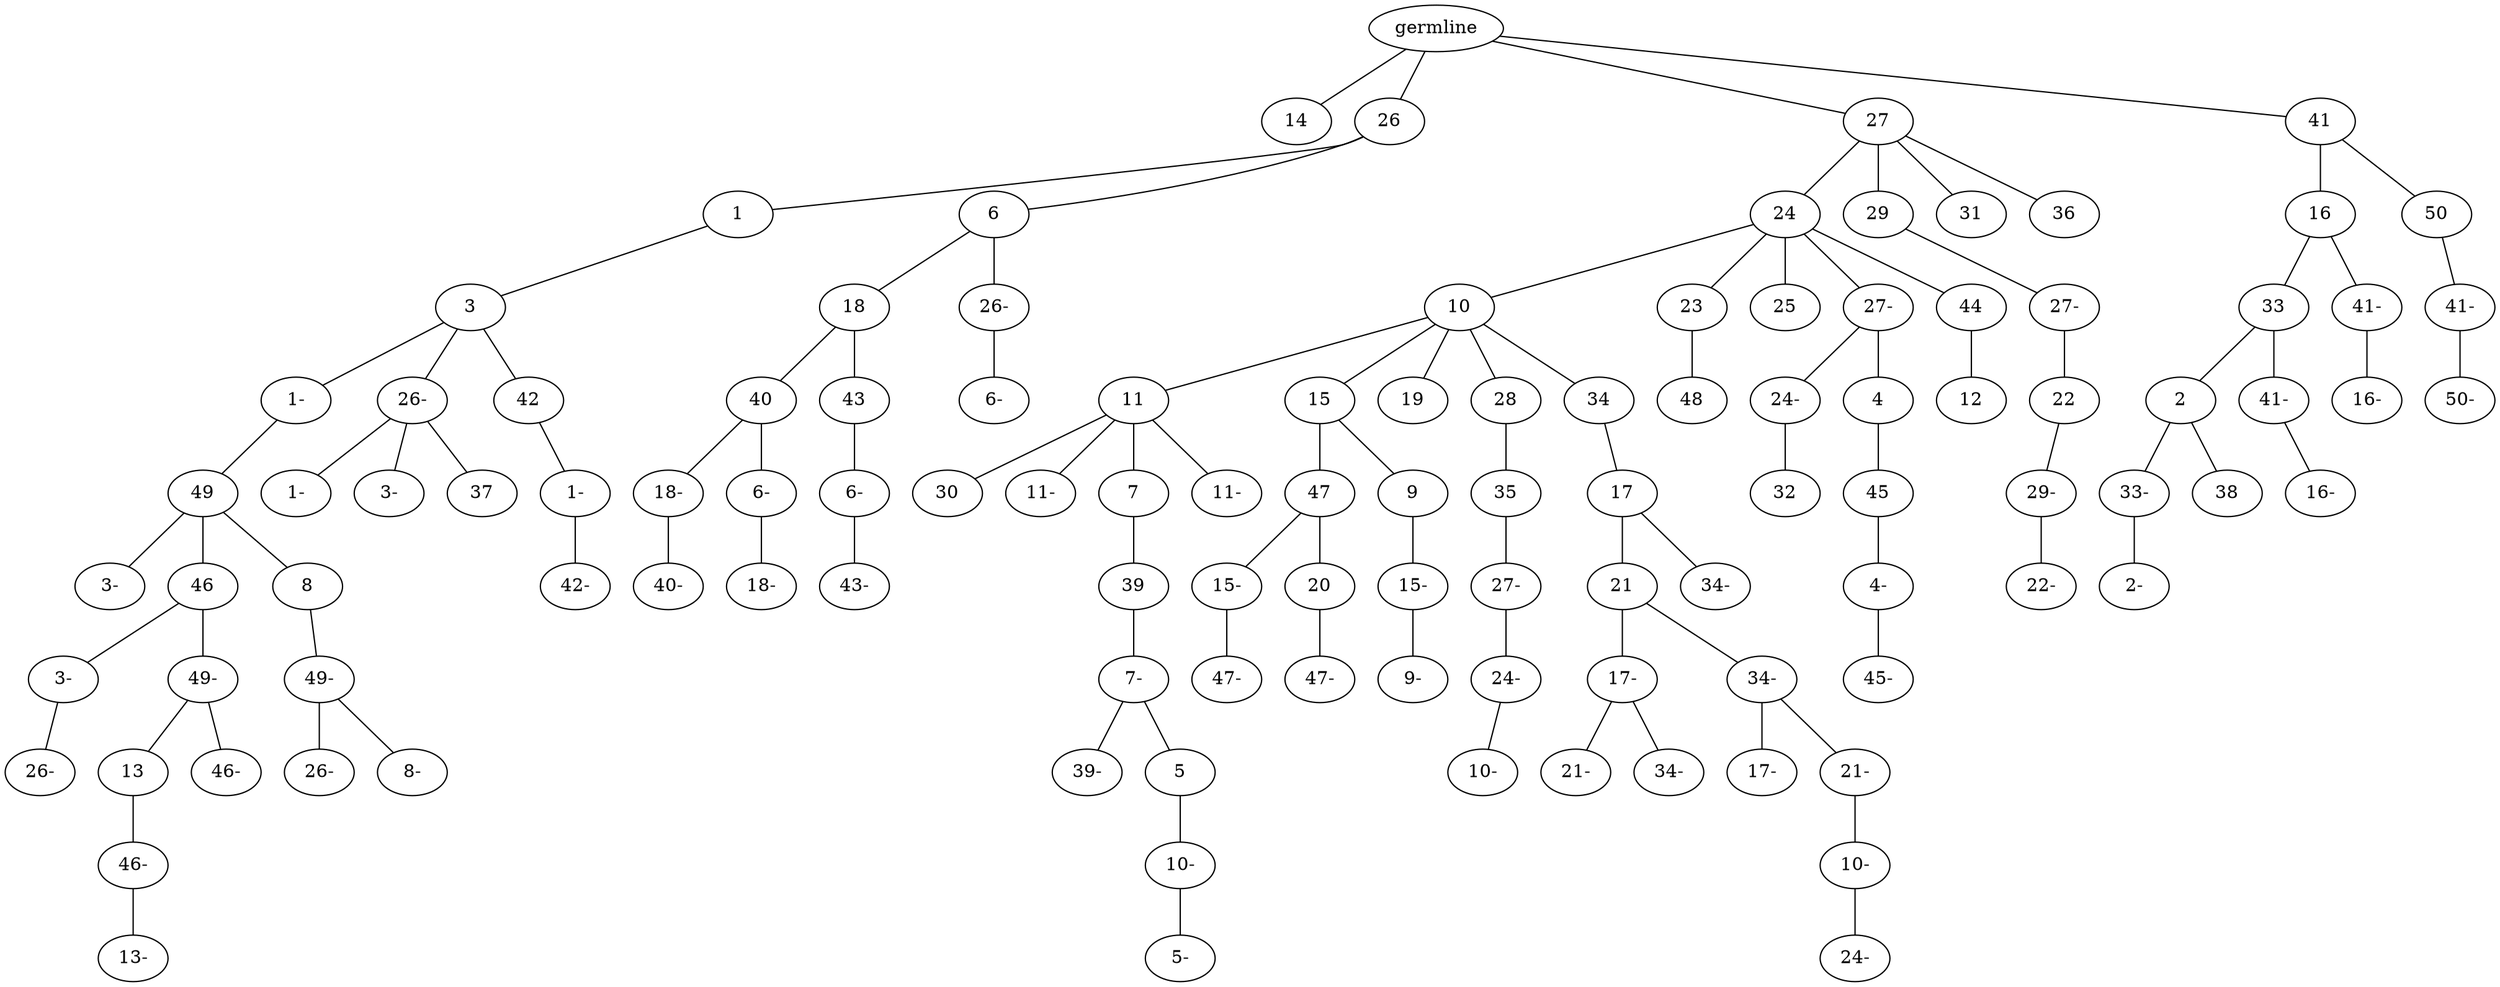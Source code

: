 graph tree {
    "140200544569904" [label="germline"];
    "140200544538576" [label="14"];
    "140200543682672" [label="26"];
    "140200543703152" [label="1"];
    "140200543703488" [label="3"];
    "140200543703632" [label="1-"];
    "140200543770320" [label="49"];
    "140200543768832" [label="3-"];
    "140200543769840" [label="46"];
    "140200543772048" [label="3-"];
    "140200543464512" [label="26-"];
    "140200543770416" [label="49-"];
    "140200543770656" [label="13"];
    "140200543770752" [label="46-"];
    "140200543769600" [label="13-"];
    "140200543769984" [label="46-"];
    "140200543772432" [label="8"];
    "140200543770512" [label="49-"];
    "140200543769696" [label="26-"];
    "140200543768784" [label="8-"];
    "140200543704688" [label="26-"];
    "140200543769024" [label="1-"];
    "140200543768880" [label="3-"];
    "140200543770896" [label="37"];
    "140200543703536" [label="42"];
    "140200543772384" [label="1-"];
    "140200543769744" [label="42-"];
    "140200543704256" [label="6"];
    "140200543704400" [label="18"];
    "140200543768928" [label="40"];
    "140200543769936" [label="18-"];
    "140200543770080" [label="40-"];
    "140200543770272" [label="6-"];
    "140200543771280" [label="18-"];
    "140200543772576" [label="43"];
    "140200543770992" [label="6-"];
    "140200543792192" [label="43-"];
    "140200543704112" [label="26-"];
    "140200543772240" [label="6-"];
    "140200543704976" [label="27"];
    "140200543705696" [label="24"];
    "140200543790848" [label="10"];
    "140200543769360" [label="11"];
    "140200543083584" [label="30"];
    "140200543082912" [label="11-"];
    "140200543083056" [label="7"];
    "140200543083344" [label="39"];
    "140200543084112" [label="7-"];
    "140200543084496" [label="39-"];
    "140200543084352" [label="5"];
    "140200543674816" [label="10-"];
    "140200543674960" [label="5-"];
    "140200543083632" [label="11-"];
    "140200543769312" [label="15"];
    "140200543084256" [label="47"];
    "140200543084208" [label="15-"];
    "140200543674720" [label="47-"];
    "140200543084448" [label="20"];
    "140200543674480" [label="47-"];
    "140200543084160" [label="9"];
    "140200543675776" [label="15-"];
    "140200543674864" [label="9-"];
    "140200543084400" [label="19"];
    "140200543083728" [label="28"];
    "140200543675872" [label="35"];
    "140200543675392" [label="27-"];
    "140200543674576" [label="24-"];
    "140200543676208" [label="10-"];
    "140200543083152" [label="34"];
    "140200543676112" [label="17"];
    "140200543675200" [label="21"];
    "140200543676160" [label="17-"];
    "140200543676400" [label="21-"];
    "140200543676544" [label="34-"];
    "140200543675536" [label="34-"];
    "140200543676784" [label="17-"];
    "140200543676496" [label="21-"];
    "140200543677168" [label="10-"];
    "140200543677120" [label="24-"];
    "140200543675152" [label="34-"];
    "140200543789264" [label="23"];
    "140200543083296" [label="48"];
    "140200543770944" [label="25"];
    "140200543084016" [label="27-"];
    "140200543675728" [label="24-"];
    "140200543675824" [label="32"];
    "140200543677552" [label="4"];
    "140200543676592" [label="45"];
    "140200543678176" [label="4-"];
    "140200543678224" [label="45-"];
    "140200543770224" [label="44"];
    "140200543678032" [label="12"];
    "140200543705888" [label="29"];
    "140200543678080" [label="27-"];
    "140200543677984" [label="22"];
    "140200543678368" [label="29-"];
    "140200543678320" [label="22-"];
    "140200543706560" [label="31"];
    "140200543705312" [label="36"];
    "140200543791520" [label="41"];
    "140200543676352" [label="16"];
    "140200543677648" [label="33"];
    "140200543600704" [label="2"];
    "140200543600848" [label="33-"];
    "140200543601616" [label="2-"];
    "140200543601088" [label="38"];
    "140200543601664" [label="41-"];
    "140200543601424" [label="16-"];
    "140200543677936" [label="41-"];
    "140200543602048" [label="16-"];
    "140200543677744" [label="50"];
    "140200543602096" [label="41-"];
    "140200543601904" [label="50-"];
    "140200544569904" -- "140200544538576";
    "140200544569904" -- "140200543682672";
    "140200544569904" -- "140200543704976";
    "140200544569904" -- "140200543791520";
    "140200543682672" -- "140200543703152";
    "140200543682672" -- "140200543704256";
    "140200543703152" -- "140200543703488";
    "140200543703488" -- "140200543703632";
    "140200543703488" -- "140200543704688";
    "140200543703488" -- "140200543703536";
    "140200543703632" -- "140200543770320";
    "140200543770320" -- "140200543768832";
    "140200543770320" -- "140200543769840";
    "140200543770320" -- "140200543772432";
    "140200543769840" -- "140200543772048";
    "140200543769840" -- "140200543770416";
    "140200543772048" -- "140200543464512";
    "140200543770416" -- "140200543770656";
    "140200543770416" -- "140200543769984";
    "140200543770656" -- "140200543770752";
    "140200543770752" -- "140200543769600";
    "140200543772432" -- "140200543770512";
    "140200543770512" -- "140200543769696";
    "140200543770512" -- "140200543768784";
    "140200543704688" -- "140200543769024";
    "140200543704688" -- "140200543768880";
    "140200543704688" -- "140200543770896";
    "140200543703536" -- "140200543772384";
    "140200543772384" -- "140200543769744";
    "140200543704256" -- "140200543704400";
    "140200543704256" -- "140200543704112";
    "140200543704400" -- "140200543768928";
    "140200543704400" -- "140200543772576";
    "140200543768928" -- "140200543769936";
    "140200543768928" -- "140200543770272";
    "140200543769936" -- "140200543770080";
    "140200543770272" -- "140200543771280";
    "140200543772576" -- "140200543770992";
    "140200543770992" -- "140200543792192";
    "140200543704112" -- "140200543772240";
    "140200543704976" -- "140200543705696";
    "140200543704976" -- "140200543705888";
    "140200543704976" -- "140200543706560";
    "140200543704976" -- "140200543705312";
    "140200543705696" -- "140200543790848";
    "140200543705696" -- "140200543789264";
    "140200543705696" -- "140200543770944";
    "140200543705696" -- "140200543084016";
    "140200543705696" -- "140200543770224";
    "140200543790848" -- "140200543769360";
    "140200543790848" -- "140200543769312";
    "140200543790848" -- "140200543084400";
    "140200543790848" -- "140200543083728";
    "140200543790848" -- "140200543083152";
    "140200543769360" -- "140200543083584";
    "140200543769360" -- "140200543082912";
    "140200543769360" -- "140200543083056";
    "140200543769360" -- "140200543083632";
    "140200543083056" -- "140200543083344";
    "140200543083344" -- "140200543084112";
    "140200543084112" -- "140200543084496";
    "140200543084112" -- "140200543084352";
    "140200543084352" -- "140200543674816";
    "140200543674816" -- "140200543674960";
    "140200543769312" -- "140200543084256";
    "140200543769312" -- "140200543084160";
    "140200543084256" -- "140200543084208";
    "140200543084256" -- "140200543084448";
    "140200543084208" -- "140200543674720";
    "140200543084448" -- "140200543674480";
    "140200543084160" -- "140200543675776";
    "140200543675776" -- "140200543674864";
    "140200543083728" -- "140200543675872";
    "140200543675872" -- "140200543675392";
    "140200543675392" -- "140200543674576";
    "140200543674576" -- "140200543676208";
    "140200543083152" -- "140200543676112";
    "140200543676112" -- "140200543675200";
    "140200543676112" -- "140200543675152";
    "140200543675200" -- "140200543676160";
    "140200543675200" -- "140200543675536";
    "140200543676160" -- "140200543676400";
    "140200543676160" -- "140200543676544";
    "140200543675536" -- "140200543676784";
    "140200543675536" -- "140200543676496";
    "140200543676496" -- "140200543677168";
    "140200543677168" -- "140200543677120";
    "140200543789264" -- "140200543083296";
    "140200543084016" -- "140200543675728";
    "140200543084016" -- "140200543677552";
    "140200543675728" -- "140200543675824";
    "140200543677552" -- "140200543676592";
    "140200543676592" -- "140200543678176";
    "140200543678176" -- "140200543678224";
    "140200543770224" -- "140200543678032";
    "140200543705888" -- "140200543678080";
    "140200543678080" -- "140200543677984";
    "140200543677984" -- "140200543678368";
    "140200543678368" -- "140200543678320";
    "140200543791520" -- "140200543676352";
    "140200543791520" -- "140200543677744";
    "140200543676352" -- "140200543677648";
    "140200543676352" -- "140200543677936";
    "140200543677648" -- "140200543600704";
    "140200543677648" -- "140200543601664";
    "140200543600704" -- "140200543600848";
    "140200543600704" -- "140200543601088";
    "140200543600848" -- "140200543601616";
    "140200543601664" -- "140200543601424";
    "140200543677936" -- "140200543602048";
    "140200543677744" -- "140200543602096";
    "140200543602096" -- "140200543601904";
}
